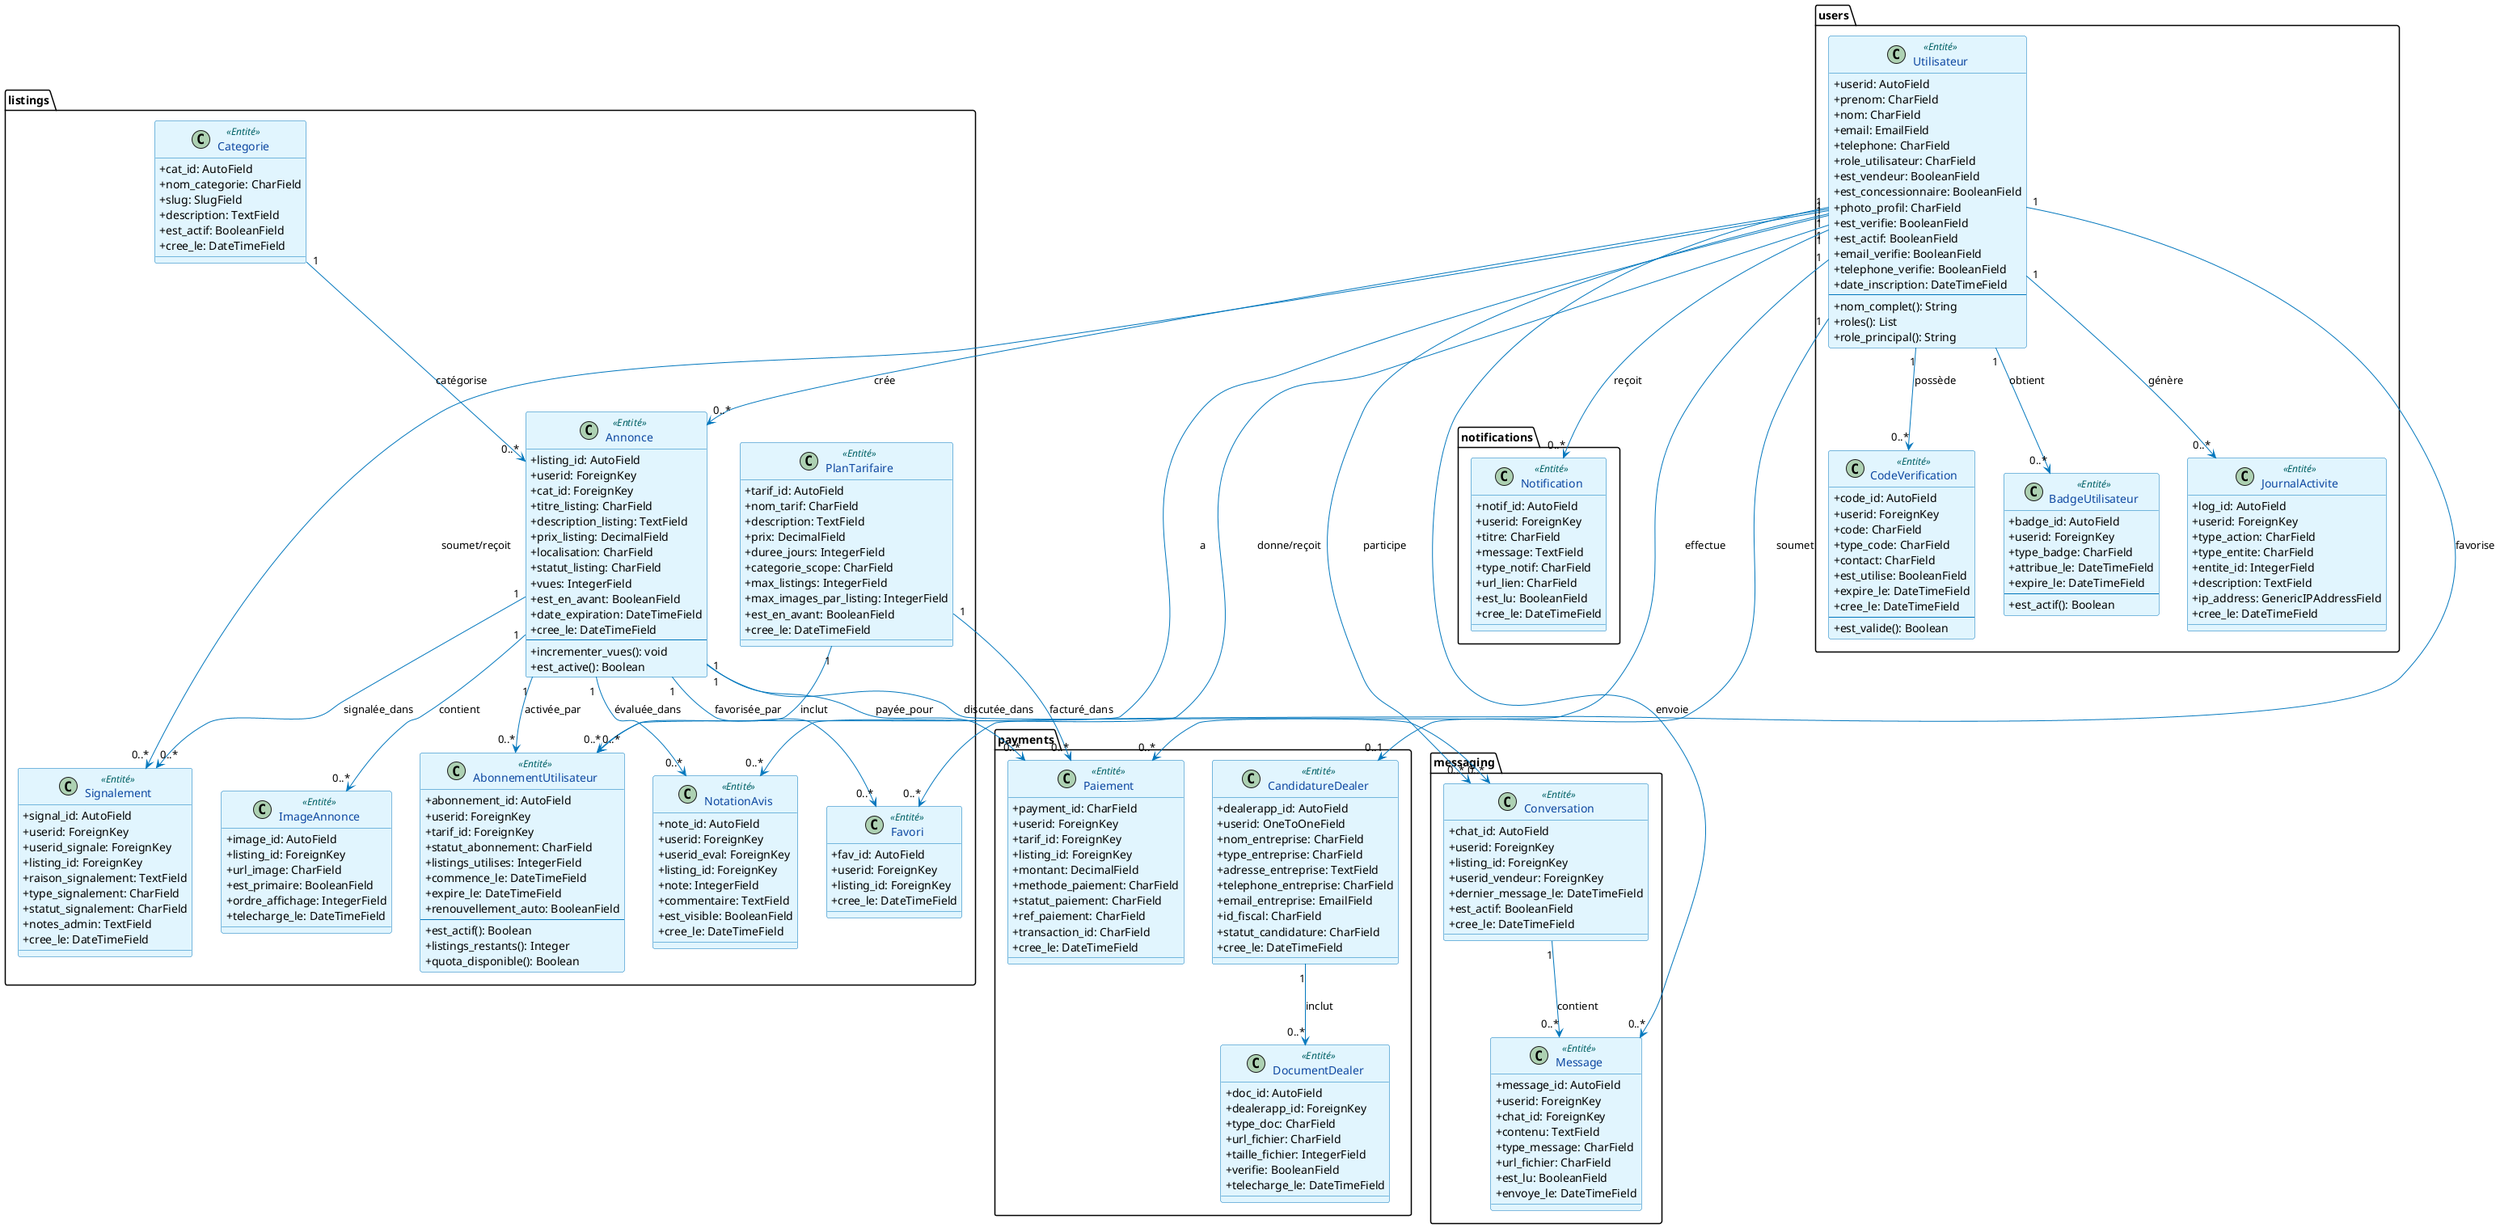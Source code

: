 @startuml diagramme_classes
'================== COLORS ==================
!define ENTITY_COLOR #E1F5FE
!define ENUM_COLOR #FFF9C4

skinparam classAttributeIconSize 0
skinparam class {
    BackgroundColor ENTITY_COLOR
    BorderColor #0277BD
    ArrowColor #0277BD
    FontName Arial
    FontSize 14
    FontColor #0D47A1
    StereotypeFontColor #006064
}
skinparam packageTitleFontSize 16

'================== PACKAGE USERS ==================
package "users" {
    class Utilisateur <<Entité>> {
        +userid: AutoField
        +prenom: CharField
        +nom: CharField
        +email: EmailField
        +telephone: CharField
        +role_utilisateur: CharField
        +est_vendeur: BooleanField
        +est_concessionnaire: BooleanField
        +photo_profil: CharField
        +est_verifie: BooleanField
        +est_actif: BooleanField
        +email_verifie: BooleanField
        +telephone_verifie: BooleanField
        +date_inscription: DateTimeField
        --
        +nom_complet(): String
        +roles(): List
        +role_principal(): String
    }

    class CodeVerification <<Entité>> {
        +code_id: AutoField
        +userid: ForeignKey
        +code: CharField
        +type_code: CharField
        +contact: CharField
        +est_utilise: BooleanField
        +expire_le: DateTimeField
        +cree_le: DateTimeField
        --
        +est_valide(): Boolean
    }

    class BadgeUtilisateur <<Entité>> {
        +badge_id: AutoField
        +userid: ForeignKey
        +type_badge: CharField
        +attribue_le: DateTimeField
        +expire_le: DateTimeField
        --
        +est_actif(): Boolean
    }

    class JournalActivite <<Entité>> {
        +log_id: AutoField
        +userid: ForeignKey
        +type_action: CharField
        +type_entite: CharField
        +entite_id: IntegerField
        +description: TextField
        +ip_address: GenericIPAddressField
        +cree_le: DateTimeField
    }
}

'================== PACKAGE LISTINGS ==================
package "listings" {
    class Categorie <<Entité>> {
        +cat_id: AutoField
        +nom_categorie: CharField
        +slug: SlugField
        +description: TextField
        +est_actif: BooleanField
        +cree_le: DateTimeField
    }

    class PlanTarifaire <<Entité>> {
        +tarif_id: AutoField
        +nom_tarif: CharField
        +description: TextField
        +prix: DecimalField
        +duree_jours: IntegerField
        +categorie_scope: CharField
        +max_listings: IntegerField
        +max_images_par_listing: IntegerField
        +est_en_avant: BooleanField
        +cree_le: DateTimeField
    }

    class AbonnementUtilisateur <<Entité>> {
        +abonnement_id: AutoField
        +userid: ForeignKey
        +tarif_id: ForeignKey
        +statut_abonnement: CharField
        +listings_utilises: IntegerField
        +commence_le: DateTimeField
        +expire_le: DateTimeField
        +renouvellement_auto: BooleanField
        --
        +est_actif(): Boolean
        +listings_restants(): Integer
        +quota_disponible(): Boolean
    }

    class Annonce <<Entité>> {
        +listing_id: AutoField
        +userid: ForeignKey
        +cat_id: ForeignKey
        +titre_listing: CharField
        +description_listing: TextField
        +prix_listing: DecimalField
        +localisation: CharField
        +statut_listing: CharField
        +vues: IntegerField
        +est_en_avant: BooleanField
        +date_expiration: DateTimeField
        +cree_le: DateTimeField
        --
        +incrementer_vues(): void
        +est_active(): Boolean
    }

    class ImageAnnonce <<Entité>> {
        +image_id: AutoField
        +listing_id: ForeignKey
        +url_image: CharField
        +est_primaire: BooleanField
        +ordre_affichage: IntegerField
        +telecharge_le: DateTimeField
    }

    class NotationAvis <<Entité>> {
        +note_id: AutoField
        +userid: ForeignKey
        +userid_eval: ForeignKey
        +listing_id: ForeignKey
        +note: IntegerField
        +commentaire: TextField
        +est_visible: BooleanField
        +cree_le: DateTimeField
    }

    class Favori <<Entité>> {
        +fav_id: AutoField
        +userid: ForeignKey
        +listing_id: ForeignKey
        +cree_le: DateTimeField
    }

    class Signalement <<Entité>> {
        +signal_id: AutoField
        +userid: ForeignKey
        +userid_signale: ForeignKey
        +listing_id: ForeignKey
        +raison_signalement: TextField
        +type_signalement: CharField
        +statut_signalement: CharField
        +notes_admin: TextField
        +cree_le: DateTimeField
    }
}

'================== PACKAGE MESSAGING ==================
package "messaging" {
    class Conversation <<Entité>> {
        +chat_id: AutoField
        +userid: ForeignKey
        +listing_id: ForeignKey
        +userid_vendeur: ForeignKey
        +dernier_message_le: DateTimeField
        +est_actif: BooleanField
        +cree_le: DateTimeField
    }

    class Message <<Entité>> {
        +message_id: AutoField
        +userid: ForeignKey
        +chat_id: ForeignKey
        +contenu: TextField
        +type_message: CharField
        +url_fichier: CharField
        +est_lu: BooleanField
        +envoye_le: DateTimeField
    }
}

'================== PACKAGE NOTIFICATIONS ==================
package "notifications" {
    class Notification <<Entité>> {
        +notif_id: AutoField
        +userid: ForeignKey
        +titre: CharField
        +message: TextField
        +type_notif: CharField
        +url_lien: CharField
        +est_lu: BooleanField
        +cree_le: DateTimeField
    }
}

'================== PACKAGE PAYMENTS ==================
package "payments" {
    class Paiement <<Entité>> {
        +payment_id: CharField
        +userid: ForeignKey
        +tarif_id: ForeignKey
        +listing_id: ForeignKey
        +montant: DecimalField
        +methode_paiement: CharField
        +statut_paiement: CharField
        +ref_paiement: CharField
        +transaction_id: CharField
        +cree_le: DateTimeField
    }

    class CandidatureDealer <<Entité>> {
        +dealerapp_id: AutoField
        +userid: OneToOneField
        +nom_entreprise: CharField
        +type_entreprise: CharField
        +adresse_entreprise: TextField
        +telephone_entreprise: CharField
        +email_entreprise: EmailField
        +id_fiscal: CharField
        +statut_candidature: CharField
        +cree_le: DateTimeField
    }

    class DocumentDealer <<Entité>> {
        +doc_id: AutoField
        +dealerapp_id: ForeignKey
        +type_doc: CharField
        +url_fichier: CharField
        +taille_fichier: IntegerField
        +verifie: BooleanField
        +telecharge_le: DateTimeField
    }
}

'================== RELATIONS ==================
Utilisateur "1" --> "0..*" CodeVerification : possède
Utilisateur "1" --> "0..*" BadgeUtilisateur : obtient
Utilisateur "1" --> "0..*" JournalActivite : génère
Utilisateur "1" --> "0..*" Annonce : crée
Utilisateur "1" --> "0..*" Favori : favorise
Utilisateur "1" --> "0..*" NotationAvis : donne/reçoit
Utilisateur "1" --> "0..*" Conversation : participe
Utilisateur "1" --> "0..*" Message : envoie
Utilisateur "1" --> "0..*" Notification : reçoit
Utilisateur "1" --> "0..*" Paiement : effectue
Utilisateur "1" --> "0..*" Signalement : soumet/reçoit
Utilisateur "1" --> "0..1" CandidatureDealer : soumet
Utilisateur "1" --> "0..*" AbonnementUtilisateur : a

Categorie "1" --> "0..*" Annonce : catégorise
Annonce "1" --> "0..*" ImageAnnonce : contient
Annonce "1" --> "0..*" Favori : favorisée_par
Annonce "1" --> "0..*" NotationAvis : évaluée_dans
Annonce "1" --> "0..*" Conversation : discutée_dans
Annonce "1" --> "0..*" Signalement : signalée_dans
Annonce "1" --> "0..*" Paiement : payée_pour
Annonce "1" --> "0..*" AbonnementUtilisateur : activée_par

PlanTarifaire "1" --> "0..*" AbonnementUtilisateur : inclut
PlanTarifaire "1" --> "0..*" Paiement : facturé_dans

Conversation "1" --> "0..*" Message : contient
CandidatureDealer "1" --> "0..*" DocumentDealer : inclut

@enduml
